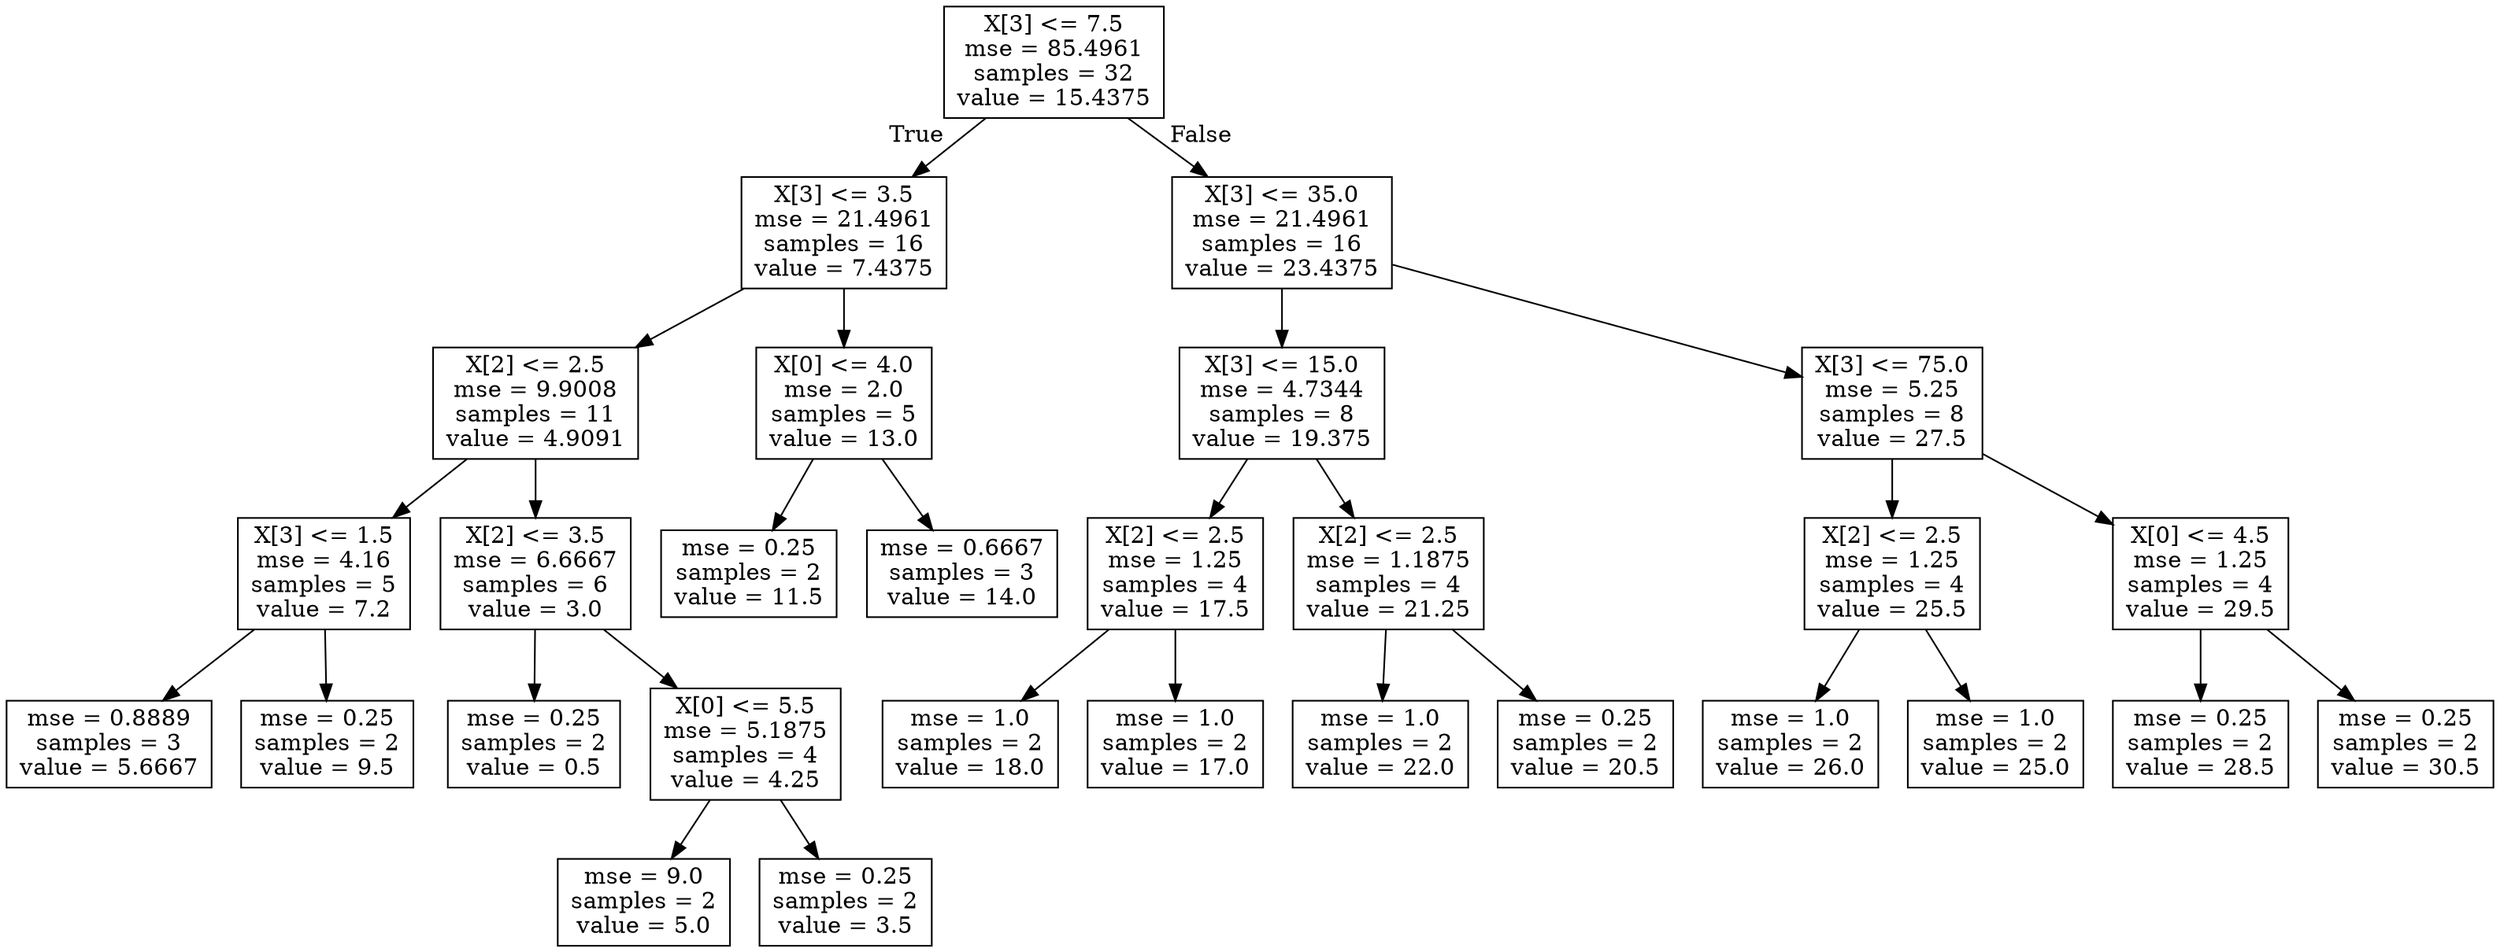 digraph Tree {
node [shape=box] ;
0 [label="X[3] <= 7.5\nmse = 85.4961\nsamples = 32\nvalue = 15.4375"] ;
1 [label="X[3] <= 3.5\nmse = 21.4961\nsamples = 16\nvalue = 7.4375"] ;
0 -> 1 [labeldistance=2.5, labelangle=45, headlabel="True"] ;
2 [label="X[2] <= 2.5\nmse = 9.9008\nsamples = 11\nvalue = 4.9091"] ;
1 -> 2 ;
3 [label="X[3] <= 1.5\nmse = 4.16\nsamples = 5\nvalue = 7.2"] ;
2 -> 3 ;
4 [label="mse = 0.8889\nsamples = 3\nvalue = 5.6667"] ;
3 -> 4 ;
5 [label="mse = 0.25\nsamples = 2\nvalue = 9.5"] ;
3 -> 5 ;
6 [label="X[2] <= 3.5\nmse = 6.6667\nsamples = 6\nvalue = 3.0"] ;
2 -> 6 ;
7 [label="mse = 0.25\nsamples = 2\nvalue = 0.5"] ;
6 -> 7 ;
8 [label="X[0] <= 5.5\nmse = 5.1875\nsamples = 4\nvalue = 4.25"] ;
6 -> 8 ;
9 [label="mse = 9.0\nsamples = 2\nvalue = 5.0"] ;
8 -> 9 ;
10 [label="mse = 0.25\nsamples = 2\nvalue = 3.5"] ;
8 -> 10 ;
11 [label="X[0] <= 4.0\nmse = 2.0\nsamples = 5\nvalue = 13.0"] ;
1 -> 11 ;
12 [label="mse = 0.25\nsamples = 2\nvalue = 11.5"] ;
11 -> 12 ;
13 [label="mse = 0.6667\nsamples = 3\nvalue = 14.0"] ;
11 -> 13 ;
14 [label="X[3] <= 35.0\nmse = 21.4961\nsamples = 16\nvalue = 23.4375"] ;
0 -> 14 [labeldistance=2.5, labelangle=-45, headlabel="False"] ;
15 [label="X[3] <= 15.0\nmse = 4.7344\nsamples = 8\nvalue = 19.375"] ;
14 -> 15 ;
16 [label="X[2] <= 2.5\nmse = 1.25\nsamples = 4\nvalue = 17.5"] ;
15 -> 16 ;
17 [label="mse = 1.0\nsamples = 2\nvalue = 18.0"] ;
16 -> 17 ;
18 [label="mse = 1.0\nsamples = 2\nvalue = 17.0"] ;
16 -> 18 ;
19 [label="X[2] <= 2.5\nmse = 1.1875\nsamples = 4\nvalue = 21.25"] ;
15 -> 19 ;
20 [label="mse = 1.0\nsamples = 2\nvalue = 22.0"] ;
19 -> 20 ;
21 [label="mse = 0.25\nsamples = 2\nvalue = 20.5"] ;
19 -> 21 ;
22 [label="X[3] <= 75.0\nmse = 5.25\nsamples = 8\nvalue = 27.5"] ;
14 -> 22 ;
23 [label="X[2] <= 2.5\nmse = 1.25\nsamples = 4\nvalue = 25.5"] ;
22 -> 23 ;
24 [label="mse = 1.0\nsamples = 2\nvalue = 26.0"] ;
23 -> 24 ;
25 [label="mse = 1.0\nsamples = 2\nvalue = 25.0"] ;
23 -> 25 ;
26 [label="X[0] <= 4.5\nmse = 1.25\nsamples = 4\nvalue = 29.5"] ;
22 -> 26 ;
27 [label="mse = 0.25\nsamples = 2\nvalue = 28.5"] ;
26 -> 27 ;
28 [label="mse = 0.25\nsamples = 2\nvalue = 30.5"] ;
26 -> 28 ;
}